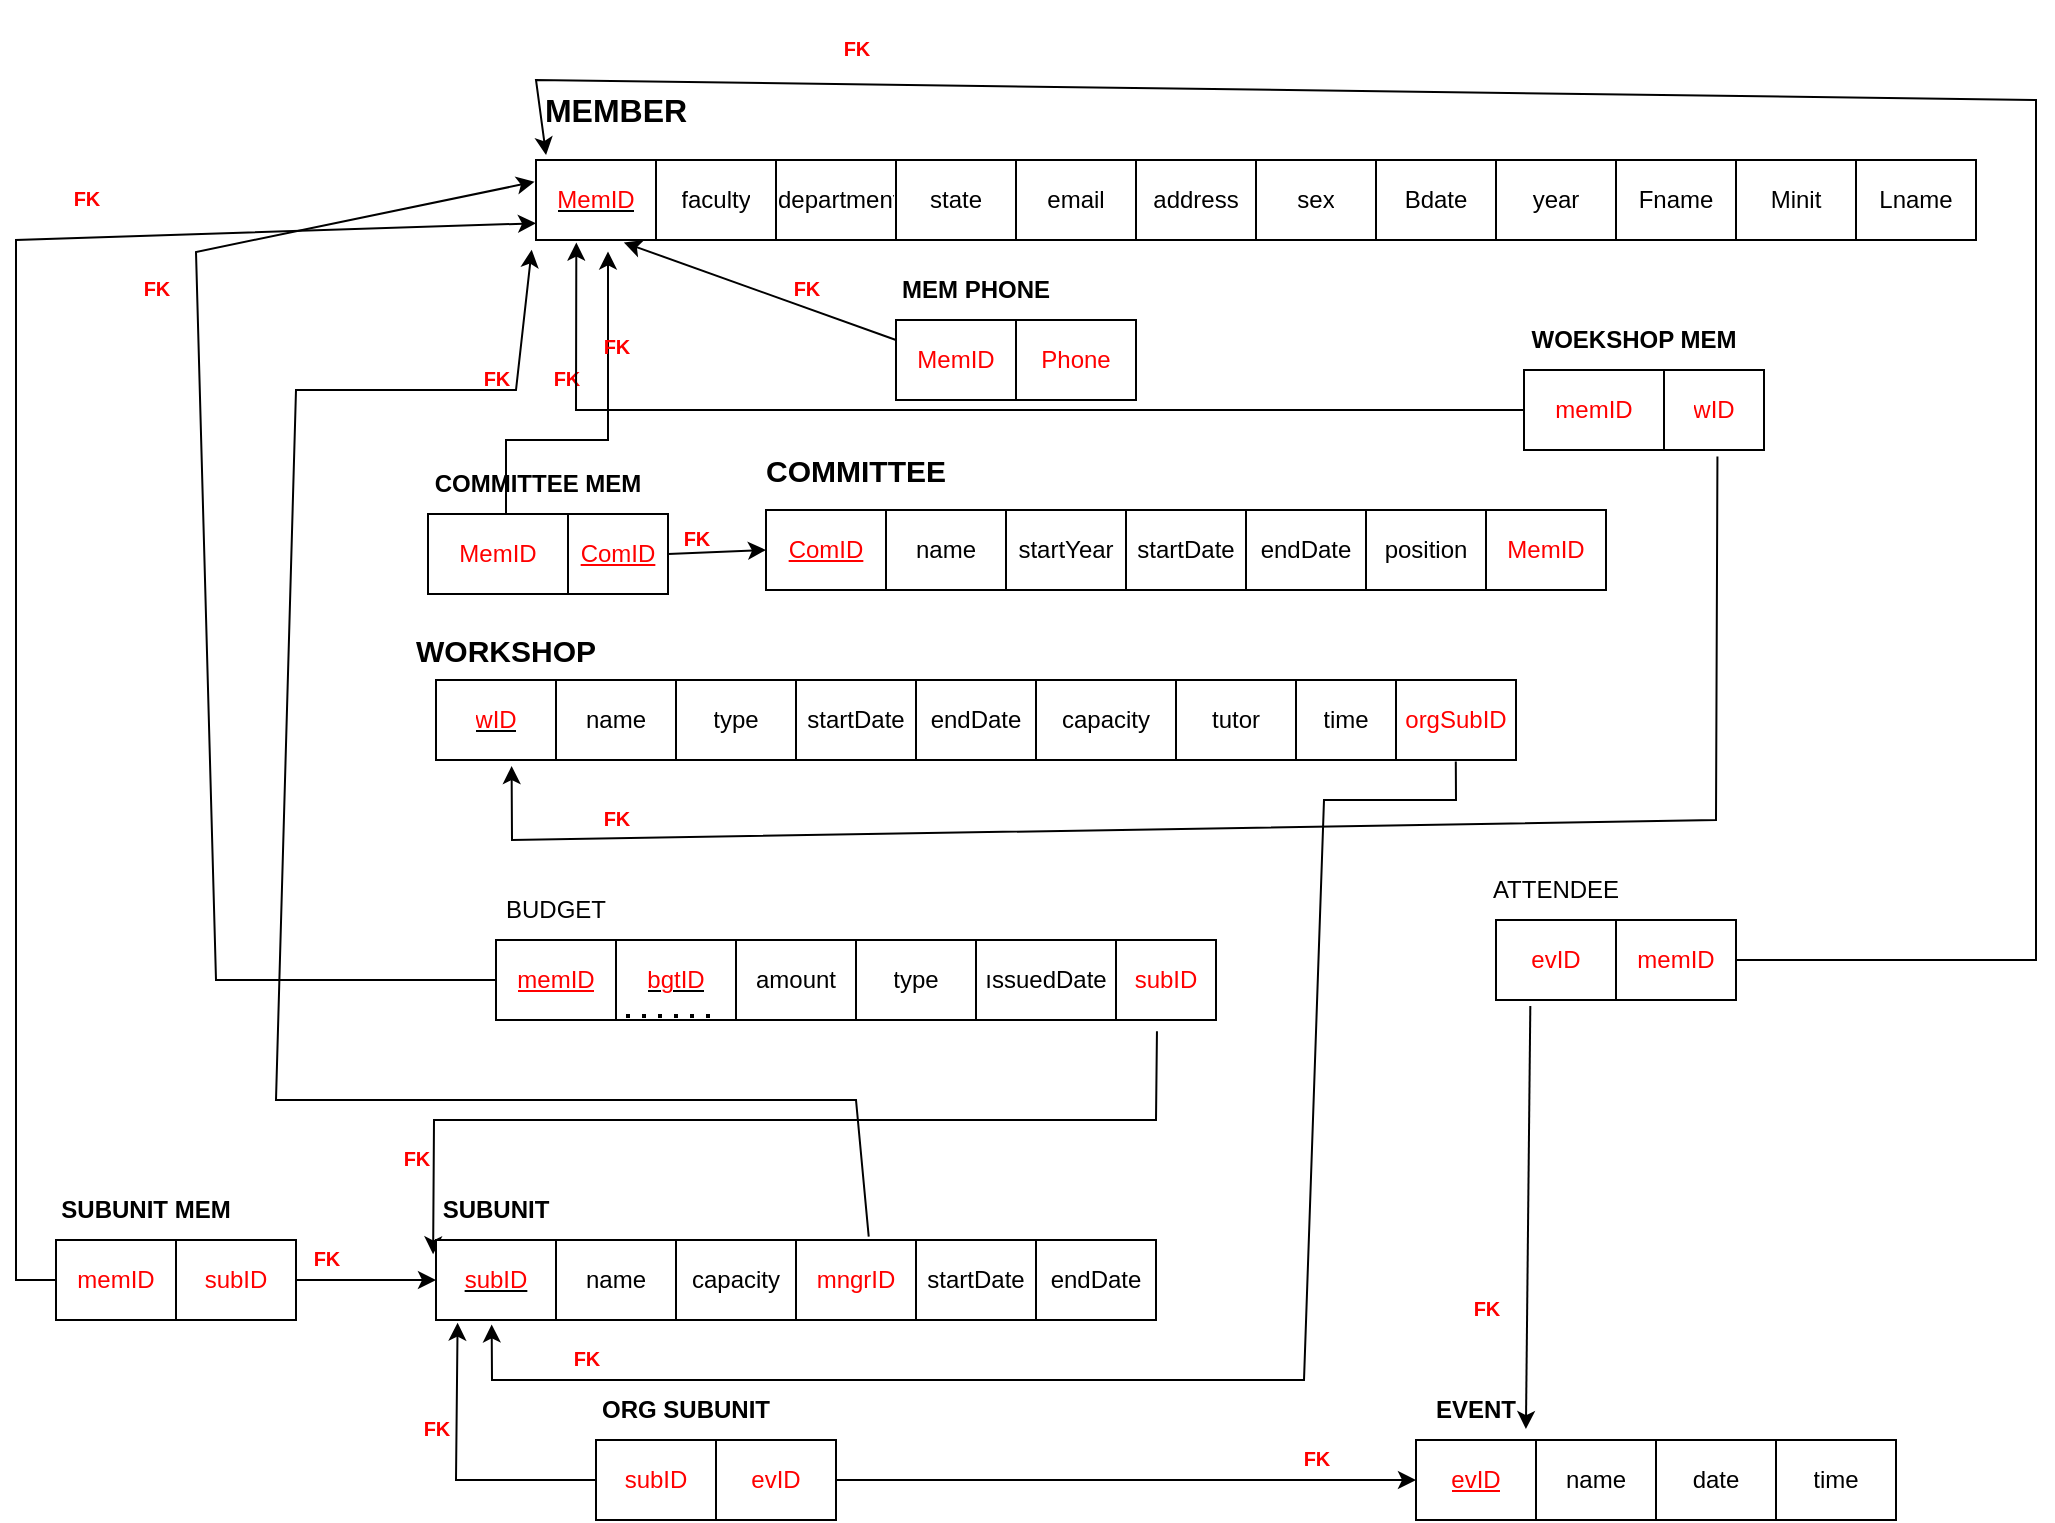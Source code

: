 <mxfile version="17.4.6" type="github">
  <diagram id="Iv0cxKoK1hxGYMcb1AIZ" name="Page-1">
    <mxGraphModel dx="1741" dy="514" grid="1" gridSize="10" guides="1" tooltips="1" connect="1" arrows="1" fold="1" page="1" pageScale="1" pageWidth="827" pageHeight="1169" math="0" shadow="0">
      <root>
        <mxCell id="0" />
        <mxCell id="1" parent="0" />
        <mxCell id="tBkHHK9JIL61vI1MXBWX-161" value="" style="shape=table;startSize=0;container=1;collapsible=0;childLayout=tableLayout;fontColor=#000000;" parent="1" vertex="1">
          <mxGeometry x="20" y="500" width="120" height="40" as="geometry" />
        </mxCell>
        <mxCell id="tBkHHK9JIL61vI1MXBWX-162" value="" style="shape=tableRow;horizontal=0;startSize=0;swimlaneHead=0;swimlaneBody=0;top=0;left=0;bottom=0;right=0;collapsible=0;dropTarget=0;fillColor=none;points=[[0,0.5],[1,0.5]];portConstraint=eastwest;fontColor=#000000;" parent="tBkHHK9JIL61vI1MXBWX-161" vertex="1">
          <mxGeometry width="120" height="40" as="geometry" />
        </mxCell>
        <mxCell id="tBkHHK9JIL61vI1MXBWX-163" value="&lt;span style=&quot;color: rgb(255 , 0 , 0)&quot;&gt;evID&lt;/span&gt;" style="shape=partialRectangle;html=1;whiteSpace=wrap;connectable=0;overflow=hidden;fillColor=none;top=0;left=0;bottom=0;right=0;pointerEvents=1;fontColor=#000000;" parent="tBkHHK9JIL61vI1MXBWX-162" vertex="1">
          <mxGeometry width="60" height="40" as="geometry">
            <mxRectangle width="60" height="40" as="alternateBounds" />
          </mxGeometry>
        </mxCell>
        <mxCell id="tBkHHK9JIL61vI1MXBWX-164" value="&lt;font color=&quot;#ff0000&quot;&gt;memID&lt;/font&gt;" style="shape=partialRectangle;html=1;whiteSpace=wrap;connectable=0;overflow=hidden;fillColor=none;top=0;left=0;bottom=0;right=0;pointerEvents=1;fontColor=#000000;" parent="tBkHHK9JIL61vI1MXBWX-162" vertex="1">
          <mxGeometry x="60" width="60" height="40" as="geometry">
            <mxRectangle width="60" height="40" as="alternateBounds" />
          </mxGeometry>
        </mxCell>
        <mxCell id="tBkHHK9JIL61vI1MXBWX-165" value="ATTENDEE" style="text;html=1;strokeColor=none;fillColor=none;align=center;verticalAlign=middle;whiteSpace=wrap;rounded=0;fontColor=#000000;" parent="1" vertex="1">
          <mxGeometry x="20" y="470" width="60" height="30" as="geometry" />
        </mxCell>
        <mxCell id="tBkHHK9JIL61vI1MXBWX-174" value="" style="endArrow=classic;html=1;rounded=0;fontColor=#FF0000;entryX=0.05;entryY=1.143;entryDx=0;entryDy=0;entryPerimeter=0;exitX=0.325;exitY=0.018;exitDx=0;exitDy=0;exitPerimeter=0;" parent="1" source="6dEeIVstDc905ZBCaSvn-40" target="tBkHHK9JIL61vI1MXBWX-83" edge="1">
          <mxGeometry width="50" height="50" relative="1" as="geometry">
            <mxPoint x="-500" y="260" as="sourcePoint" />
            <mxPoint x="10" y="405" as="targetPoint" />
            <Array as="points">
              <mxPoint x="-475" y="260" />
              <mxPoint x="-424" y="260" />
            </Array>
          </mxGeometry>
        </mxCell>
        <mxCell id="tBkHHK9JIL61vI1MXBWX-178" value="" style="endArrow=classic;html=1;rounded=0;fontSize=10;fontColor=#FF0000;exitX=0.601;exitY=-0.043;exitDx=0;exitDy=0;exitPerimeter=0;entryX=-0.003;entryY=1.121;entryDx=0;entryDy=0;entryPerimeter=0;" parent="1" source="tBkHHK9JIL61vI1MXBWX-134" edge="1" target="tBkHHK9JIL61vI1MXBWX-83">
          <mxGeometry width="50" height="50" relative="1" as="geometry">
            <mxPoint x="-40" y="735" as="sourcePoint" />
            <mxPoint x="-470" y="205" as="targetPoint" />
            <Array as="points">
              <mxPoint x="-300" y="590" />
              <mxPoint x="-590" y="590" />
              <mxPoint x="-580" y="235" />
              <mxPoint x="-470" y="235" />
            </Array>
          </mxGeometry>
        </mxCell>
        <mxCell id="tBkHHK9JIL61vI1MXBWX-179" value="&lt;font style=&quot;font-size: 10px&quot;&gt;FK&lt;/font&gt;" style="text;strokeColor=none;fillColor=none;html=1;fontSize=24;fontStyle=1;verticalAlign=middle;align=center;fontColor=#FF0000;" parent="1" vertex="1">
          <mxGeometry x="-490" y="220" width="20" height="10" as="geometry" />
        </mxCell>
        <mxCell id="tBkHHK9JIL61vI1MXBWX-181" value="" style="endArrow=classic;html=1;rounded=0;fontSize=10;fontColor=#FF0000;exitX=0.918;exitY=1.14;exitDx=0;exitDy=0;exitPerimeter=0;entryX=-0.004;entryY=0.179;entryDx=0;entryDy=0;entryPerimeter=0;" parent="1" source="tBkHHK9JIL61vI1MXBWX-143" target="tBkHHK9JIL61vI1MXBWX-134" edge="1">
          <mxGeometry width="50" height="50" relative="1" as="geometry">
            <mxPoint x="-210" y="715" as="sourcePoint" />
            <mxPoint x="-540" y="640" as="targetPoint" />
            <Array as="points">
              <mxPoint x="-150" y="600" />
              <mxPoint x="-511" y="600" />
            </Array>
          </mxGeometry>
        </mxCell>
        <mxCell id="tBkHHK9JIL61vI1MXBWX-183" value="" style="endArrow=classic;html=1;rounded=0;fontSize=10;fontColor=#FF0000;exitX=0;exitY=0.5;exitDx=0;exitDy=0;entryX=-0.001;entryY=0.272;entryDx=0;entryDy=0;entryPerimeter=0;" parent="1" source="tBkHHK9JIL61vI1MXBWX-143" target="tBkHHK9JIL61vI1MXBWX-83" edge="1">
          <mxGeometry width="50" height="50" relative="1" as="geometry">
            <mxPoint x="-490" y="705" as="sourcePoint" />
            <mxPoint x="-510" y="115" as="targetPoint" />
            <Array as="points">
              <mxPoint x="-620" y="530" />
              <mxPoint x="-630" y="166" />
            </Array>
          </mxGeometry>
        </mxCell>
        <mxCell id="tBkHHK9JIL61vI1MXBWX-186" value="&lt;font style=&quot;font-size: 10px&quot;&gt;FK&lt;/font&gt;" style="text;strokeColor=none;fillColor=none;html=1;fontSize=24;fontStyle=1;verticalAlign=middle;align=center;fontColor=#FF0000;" parent="1" vertex="1">
          <mxGeometry x="-670" y="170" width="40" height="20" as="geometry" />
        </mxCell>
        <mxCell id="tBkHHK9JIL61vI1MXBWX-191" value="&lt;font style=&quot;font-size: 10px&quot;&gt;FK&lt;/font&gt;" style="text;strokeColor=none;fillColor=none;html=1;fontSize=24;fontStyle=1;verticalAlign=middle;align=center;fontColor=#FF0000;" parent="1" vertex="1">
          <mxGeometry x="-520" y="740" width="20" height="20" as="geometry" />
        </mxCell>
        <mxCell id="tBkHHK9JIL61vI1MXBWX-195" value="&lt;font style=&quot;font-size: 10px&quot;&gt;FK&lt;/font&gt;" style="text;strokeColor=none;fillColor=none;html=1;fontSize=24;fontStyle=1;verticalAlign=middle;align=center;fontColor=#FF0000;" parent="1" vertex="1">
          <mxGeometry x="-80" y="750" width="20" height="30" as="geometry" />
        </mxCell>
        <mxCell id="tBkHHK9JIL61vI1MXBWX-199" value="&lt;font style=&quot;font-size: 10px&quot;&gt;FK&lt;/font&gt;" style="text;strokeColor=none;fillColor=none;html=1;fontSize=24;fontStyle=1;verticalAlign=middle;align=center;fontColor=#FF0000;" parent="1" vertex="1">
          <mxGeometry x="-460" y="205" width="30" height="40" as="geometry" />
        </mxCell>
        <mxCell id="tBkHHK9JIL61vI1MXBWX-200" value="" style="endArrow=classic;html=1;rounded=0;fontSize=10;fontColor=#FF0000;exitX=1;exitY=0.5;exitDx=0;exitDy=0;" parent="1" source="tBkHHK9JIL61vI1MXBWX-157" target="tBkHHK9JIL61vI1MXBWX-134" edge="1">
          <mxGeometry width="50" height="50" relative="1" as="geometry">
            <mxPoint x="-290" y="530" as="sourcePoint" />
            <mxPoint x="-240" y="480" as="targetPoint" />
          </mxGeometry>
        </mxCell>
        <mxCell id="tBkHHK9JIL61vI1MXBWX-201" value="&lt;font style=&quot;font-size: 10px&quot;&gt;FK&lt;/font&gt;" style="text;strokeColor=none;fillColor=none;html=1;fontSize=24;fontStyle=1;verticalAlign=middle;align=center;fontColor=#FF0000;" parent="1" vertex="1">
          <mxGeometry x="-580" y="650" width="30" height="30" as="geometry" />
        </mxCell>
        <mxCell id="tBkHHK9JIL61vI1MXBWX-202" value="" style="endArrow=classic;html=1;rounded=0;fontSize=10;fontColor=#FF0000;exitX=0;exitY=0.5;exitDx=0;exitDy=0;" parent="1" source="tBkHHK9JIL61vI1MXBWX-157" target="tBkHHK9JIL61vI1MXBWX-83" edge="1">
          <mxGeometry width="50" height="50" relative="1" as="geometry">
            <mxPoint x="-740" y="905" as="sourcePoint" />
            <mxPoint x="-740" y="85" as="targetPoint" />
            <Array as="points">
              <mxPoint x="-720" y="680" />
              <mxPoint x="-720" y="160" />
            </Array>
          </mxGeometry>
        </mxCell>
        <mxCell id="tBkHHK9JIL61vI1MXBWX-205" value="&lt;font style=&quot;font-size: 10px&quot;&gt;FK&lt;/font&gt;" style="text;strokeColor=none;fillColor=none;html=1;fontSize=24;fontStyle=1;verticalAlign=middle;align=center;fontColor=#FF0000;" parent="1" vertex="1">
          <mxGeometry x="-700" y="115" width="30" height="40" as="geometry" />
        </mxCell>
        <mxCell id="tBkHHK9JIL61vI1MXBWX-208" value="" style="endArrow=classic;html=1;rounded=0;fontSize=10;fontColor=#FF0000;exitX=1;exitY=0.5;exitDx=0;exitDy=0;entryX=0.007;entryY=-0.062;entryDx=0;entryDy=0;entryPerimeter=0;" parent="1" source="tBkHHK9JIL61vI1MXBWX-162" target="tBkHHK9JIL61vI1MXBWX-83" edge="1">
          <mxGeometry width="50" height="50" relative="1" as="geometry">
            <mxPoint x="-20" y="745" as="sourcePoint" />
            <mxPoint x="-400" y="80" as="targetPoint" />
            <Array as="points">
              <mxPoint x="290" y="520" />
              <mxPoint x="290" y="90" />
              <mxPoint x="-460" y="80" />
            </Array>
          </mxGeometry>
        </mxCell>
        <mxCell id="tBkHHK9JIL61vI1MXBWX-209" value="&lt;font style=&quot;font-size: 10px&quot;&gt;FK&lt;/font&gt;" style="text;strokeColor=none;fillColor=none;html=1;fontSize=24;fontStyle=1;verticalAlign=middle;align=center;fontColor=#FF0000;" parent="1" vertex="1">
          <mxGeometry x="-315" y="40" width="30" height="40" as="geometry" />
        </mxCell>
        <mxCell id="6dEeIVstDc905ZBCaSvn-3" value="" style="endArrow=classic;html=1;rounded=0;fontSize=9;exitX=0.806;exitY=1.082;exitDx=0;exitDy=0;exitPerimeter=0;entryX=0.07;entryY=1.076;entryDx=0;entryDy=0;entryPerimeter=0;" edge="1" parent="1" source="tBkHHK9JIL61vI1MXBWX-152" target="tBkHHK9JIL61vI1MXBWX-112">
          <mxGeometry width="50" height="50" relative="1" as="geometry">
            <mxPoint x="140" y="450" as="sourcePoint" />
            <mxPoint x="-460" y="460" as="targetPoint" />
            <Array as="points">
              <mxPoint x="130" y="450" />
              <mxPoint x="-472" y="460" />
            </Array>
          </mxGeometry>
        </mxCell>
        <mxCell id="6dEeIVstDc905ZBCaSvn-5" value="" style="group" vertex="1" connectable="0" parent="1">
          <mxGeometry x="-345" y="260" width="420" height="75" as="geometry" />
        </mxCell>
        <mxCell id="tBkHHK9JIL61vI1MXBWX-100" value="" style="shape=table;startSize=0;container=1;collapsible=0;childLayout=tableLayout;fontColor=#000000;" parent="6dEeIVstDc905ZBCaSvn-5" vertex="1">
          <mxGeometry y="35" width="420" height="40" as="geometry" />
        </mxCell>
        <mxCell id="tBkHHK9JIL61vI1MXBWX-101" value="" style="shape=tableRow;horizontal=0;startSize=0;swimlaneHead=0;swimlaneBody=0;top=0;left=0;bottom=0;right=0;collapsible=0;dropTarget=0;fillColor=none;points=[[0,0.5],[1,0.5]];portConstraint=eastwest;fontColor=#FF0000;" parent="tBkHHK9JIL61vI1MXBWX-100" vertex="1">
          <mxGeometry width="420" height="40" as="geometry" />
        </mxCell>
        <mxCell id="tBkHHK9JIL61vI1MXBWX-102" value="&lt;u&gt;ComID&lt;/u&gt;" style="shape=partialRectangle;html=1;whiteSpace=wrap;connectable=0;overflow=hidden;fillColor=none;top=0;left=0;bottom=0;right=0;pointerEvents=1;fontColor=#FF0000;" parent="tBkHHK9JIL61vI1MXBWX-101" vertex="1">
          <mxGeometry width="60" height="40" as="geometry">
            <mxRectangle width="60" height="40" as="alternateBounds" />
          </mxGeometry>
        </mxCell>
        <mxCell id="tBkHHK9JIL61vI1MXBWX-103" value="name" style="shape=partialRectangle;html=1;whiteSpace=wrap;connectable=0;overflow=hidden;fillColor=none;top=0;left=0;bottom=0;right=0;pointerEvents=1;fontColor=#000000;" parent="tBkHHK9JIL61vI1MXBWX-101" vertex="1">
          <mxGeometry x="60" width="60" height="40" as="geometry">
            <mxRectangle width="60" height="40" as="alternateBounds" />
          </mxGeometry>
        </mxCell>
        <mxCell id="tBkHHK9JIL61vI1MXBWX-104" value="startYear" style="shape=partialRectangle;html=1;whiteSpace=wrap;connectable=0;overflow=hidden;fillColor=none;top=0;left=0;bottom=0;right=0;pointerEvents=1;fontColor=#000000;" parent="tBkHHK9JIL61vI1MXBWX-101" vertex="1">
          <mxGeometry x="120" width="60" height="40" as="geometry">
            <mxRectangle width="60" height="40" as="alternateBounds" />
          </mxGeometry>
        </mxCell>
        <mxCell id="tBkHHK9JIL61vI1MXBWX-105" value="&lt;font color=&quot;#000000&quot;&gt;startDate&lt;/font&gt;" style="shape=partialRectangle;html=1;whiteSpace=wrap;connectable=0;overflow=hidden;fillColor=none;top=0;left=0;bottom=0;right=0;pointerEvents=1;fontColor=#FF0000;" parent="tBkHHK9JIL61vI1MXBWX-101" vertex="1">
          <mxGeometry x="180" width="60" height="40" as="geometry">
            <mxRectangle width="60" height="40" as="alternateBounds" />
          </mxGeometry>
        </mxCell>
        <mxCell id="tBkHHK9JIL61vI1MXBWX-106" value="endDate" style="shape=partialRectangle;html=1;whiteSpace=wrap;connectable=0;overflow=hidden;fillColor=none;top=0;left=0;bottom=0;right=0;pointerEvents=1;fontColor=#000000;" parent="tBkHHK9JIL61vI1MXBWX-101" vertex="1">
          <mxGeometry x="240" width="60" height="40" as="geometry">
            <mxRectangle width="60" height="40" as="alternateBounds" />
          </mxGeometry>
        </mxCell>
        <mxCell id="tBkHHK9JIL61vI1MXBWX-107" value="&lt;font color=&quot;#000000&quot;&gt;position&lt;/font&gt;" style="shape=partialRectangle;html=1;whiteSpace=wrap;connectable=0;overflow=hidden;fillColor=none;top=0;left=0;bottom=0;right=0;pointerEvents=1;fontColor=#FF0000;" parent="tBkHHK9JIL61vI1MXBWX-101" vertex="1">
          <mxGeometry x="300" width="60" height="40" as="geometry">
            <mxRectangle width="60" height="40" as="alternateBounds" />
          </mxGeometry>
        </mxCell>
        <mxCell id="tBkHHK9JIL61vI1MXBWX-108" value="MemID" style="shape=partialRectangle;html=1;whiteSpace=wrap;connectable=0;overflow=hidden;fillColor=none;top=0;left=0;bottom=0;right=0;pointerEvents=1;fontColor=#FF0000;" parent="tBkHHK9JIL61vI1MXBWX-101" vertex="1">
          <mxGeometry x="360" width="60" height="40" as="geometry">
            <mxRectangle width="60" height="40" as="alternateBounds" />
          </mxGeometry>
        </mxCell>
        <mxCell id="tBkHHK9JIL61vI1MXBWX-110" value="COMMITTEE" style="text;html=1;strokeColor=none;fillColor=none;align=center;verticalAlign=middle;whiteSpace=wrap;rounded=0;fontColor=#000000;fontStyle=1;fontSize=15;" parent="6dEeIVstDc905ZBCaSvn-5" vertex="1">
          <mxGeometry width="90" height="30" as="geometry" />
        </mxCell>
        <mxCell id="6dEeIVstDc905ZBCaSvn-6" value="" style="group" vertex="1" connectable="0" parent="1">
          <mxGeometry x="-460" y="90" width="720" height="70" as="geometry" />
        </mxCell>
        <mxCell id="tBkHHK9JIL61vI1MXBWX-82" value="" style="shape=table;startSize=0;container=1;collapsible=0;childLayout=tableLayout;" parent="6dEeIVstDc905ZBCaSvn-6" vertex="1">
          <mxGeometry y="30" width="720" height="40" as="geometry" />
        </mxCell>
        <mxCell id="tBkHHK9JIL61vI1MXBWX-83" value="" style="shape=tableRow;horizontal=0;startSize=0;swimlaneHead=0;swimlaneBody=0;top=0;left=0;bottom=0;right=0;collapsible=0;dropTarget=0;fillColor=none;points=[[0,0.5],[1,0.5]];portConstraint=eastwest;" parent="tBkHHK9JIL61vI1MXBWX-82" vertex="1">
          <mxGeometry width="720" height="40" as="geometry" />
        </mxCell>
        <mxCell id="tBkHHK9JIL61vI1MXBWX-84" value="&lt;u&gt;&lt;font color=&quot;#ff0000&quot;&gt;MemID&lt;/font&gt;&lt;/u&gt;" style="shape=partialRectangle;html=1;whiteSpace=wrap;connectable=0;overflow=hidden;fillColor=none;top=0;left=0;bottom=0;right=0;pointerEvents=1;" parent="tBkHHK9JIL61vI1MXBWX-83" vertex="1">
          <mxGeometry width="60" height="40" as="geometry">
            <mxRectangle width="60" height="40" as="alternateBounds" />
          </mxGeometry>
        </mxCell>
        <mxCell id="tBkHHK9JIL61vI1MXBWX-85" value="faculty" style="shape=partialRectangle;html=1;whiteSpace=wrap;connectable=0;overflow=hidden;fillColor=none;top=0;left=0;bottom=0;right=0;pointerEvents=1;" parent="tBkHHK9JIL61vI1MXBWX-83" vertex="1">
          <mxGeometry x="60" width="60" height="40" as="geometry">
            <mxRectangle width="60" height="40" as="alternateBounds" />
          </mxGeometry>
        </mxCell>
        <mxCell id="tBkHHK9JIL61vI1MXBWX-86" value="department" style="shape=partialRectangle;html=1;whiteSpace=wrap;connectable=0;overflow=hidden;fillColor=none;top=0;left=0;bottom=0;right=0;pointerEvents=1;" parent="tBkHHK9JIL61vI1MXBWX-83" vertex="1">
          <mxGeometry x="120" width="60" height="40" as="geometry">
            <mxRectangle width="60" height="40" as="alternateBounds" />
          </mxGeometry>
        </mxCell>
        <mxCell id="tBkHHK9JIL61vI1MXBWX-87" value="state" style="shape=partialRectangle;html=1;whiteSpace=wrap;connectable=0;overflow=hidden;fillColor=none;top=0;left=0;bottom=0;right=0;pointerEvents=1;" parent="tBkHHK9JIL61vI1MXBWX-83" vertex="1">
          <mxGeometry x="180" width="60" height="40" as="geometry">
            <mxRectangle width="60" height="40" as="alternateBounds" />
          </mxGeometry>
        </mxCell>
        <mxCell id="tBkHHK9JIL61vI1MXBWX-88" value="email" style="shape=partialRectangle;html=1;whiteSpace=wrap;connectable=0;overflow=hidden;fillColor=none;top=0;left=0;bottom=0;right=0;pointerEvents=1;" parent="tBkHHK9JIL61vI1MXBWX-83" vertex="1">
          <mxGeometry x="240" width="60" height="40" as="geometry">
            <mxRectangle width="60" height="40" as="alternateBounds" />
          </mxGeometry>
        </mxCell>
        <mxCell id="tBkHHK9JIL61vI1MXBWX-89" value="address" style="shape=partialRectangle;html=1;whiteSpace=wrap;connectable=0;overflow=hidden;fillColor=none;top=0;left=0;bottom=0;right=0;pointerEvents=1;" parent="tBkHHK9JIL61vI1MXBWX-83" vertex="1">
          <mxGeometry x="300" width="60" height="40" as="geometry">
            <mxRectangle width="60" height="40" as="alternateBounds" />
          </mxGeometry>
        </mxCell>
        <mxCell id="tBkHHK9JIL61vI1MXBWX-90" value="sex" style="shape=partialRectangle;html=1;whiteSpace=wrap;connectable=0;overflow=hidden;fillColor=none;top=0;left=0;bottom=0;right=0;pointerEvents=1;" parent="tBkHHK9JIL61vI1MXBWX-83" vertex="1">
          <mxGeometry x="360" width="60" height="40" as="geometry">
            <mxRectangle width="60" height="40" as="alternateBounds" />
          </mxGeometry>
        </mxCell>
        <mxCell id="tBkHHK9JIL61vI1MXBWX-91" value="Bdate" style="shape=partialRectangle;html=1;whiteSpace=wrap;connectable=0;overflow=hidden;fillColor=none;top=0;left=0;bottom=0;right=0;pointerEvents=1;" parent="tBkHHK9JIL61vI1MXBWX-83" vertex="1">
          <mxGeometry x="420" width="60" height="40" as="geometry">
            <mxRectangle width="60" height="40" as="alternateBounds" />
          </mxGeometry>
        </mxCell>
        <mxCell id="tBkHHK9JIL61vI1MXBWX-92" value="year" style="shape=partialRectangle;html=1;whiteSpace=wrap;connectable=0;overflow=hidden;fillColor=none;top=0;left=0;bottom=0;right=0;pointerEvents=1;" parent="tBkHHK9JIL61vI1MXBWX-83" vertex="1">
          <mxGeometry x="480" width="60" height="40" as="geometry">
            <mxRectangle width="60" height="40" as="alternateBounds" />
          </mxGeometry>
        </mxCell>
        <mxCell id="tBkHHK9JIL61vI1MXBWX-93" value="Fname" style="shape=partialRectangle;html=1;whiteSpace=wrap;connectable=0;overflow=hidden;fillColor=none;top=0;left=0;bottom=0;right=0;pointerEvents=1;" parent="tBkHHK9JIL61vI1MXBWX-83" vertex="1">
          <mxGeometry x="540" width="60" height="40" as="geometry">
            <mxRectangle width="60" height="40" as="alternateBounds" />
          </mxGeometry>
        </mxCell>
        <mxCell id="tBkHHK9JIL61vI1MXBWX-94" value="Minit" style="shape=partialRectangle;html=1;whiteSpace=wrap;connectable=0;overflow=hidden;fillColor=none;top=0;left=0;bottom=0;right=0;pointerEvents=1;" parent="tBkHHK9JIL61vI1MXBWX-83" vertex="1">
          <mxGeometry x="600" width="60" height="40" as="geometry">
            <mxRectangle width="60" height="40" as="alternateBounds" />
          </mxGeometry>
        </mxCell>
        <mxCell id="tBkHHK9JIL61vI1MXBWX-95" value="Lname" style="shape=partialRectangle;html=1;whiteSpace=wrap;connectable=0;overflow=hidden;fillColor=none;top=0;left=0;bottom=0;right=0;pointerEvents=1;" parent="tBkHHK9JIL61vI1MXBWX-83" vertex="1">
          <mxGeometry x="660" width="60" height="40" as="geometry">
            <mxRectangle width="60" height="40" as="alternateBounds" />
          </mxGeometry>
        </mxCell>
        <mxCell id="tBkHHK9JIL61vI1MXBWX-99" value="MEMBER" style="text;html=1;strokeColor=none;fillColor=none;align=center;verticalAlign=middle;whiteSpace=wrap;rounded=0;fontStyle=1;fontSize=16;" parent="6dEeIVstDc905ZBCaSvn-6" vertex="1">
          <mxGeometry x="10" y="-10" width="60" height="30" as="geometry" />
        </mxCell>
        <mxCell id="tBkHHK9JIL61vI1MXBWX-175" value="&lt;font style=&quot;font-size: 10px&quot;&gt;FK&lt;/font&gt;" style="text;strokeColor=none;fillColor=none;html=1;fontSize=24;fontStyle=1;verticalAlign=middle;align=center;fontColor=#FF0000;" parent="1" vertex="1">
          <mxGeometry x="-425" y="200" width="10" height="18" as="geometry" />
        </mxCell>
        <mxCell id="tBkHHK9JIL61vI1MXBWX-198" value="" style="endArrow=classic;html=1;rounded=0;fontSize=10;fontColor=#FF0000;exitX=0;exitY=0.5;exitDx=0;exitDy=0;entryX=0.028;entryY=1.032;entryDx=0;entryDy=0;entryPerimeter=0;" parent="1" source="tBkHHK9JIL61vI1MXBWX-152" edge="1" target="tBkHHK9JIL61vI1MXBWX-83">
          <mxGeometry width="50" height="50" relative="1" as="geometry">
            <mxPoint x="10" y="270" as="sourcePoint" />
            <mxPoint x="-460" y="205" as="targetPoint" />
            <Array as="points">
              <mxPoint x="-10" y="245" />
              <mxPoint x="-440" y="245" />
            </Array>
          </mxGeometry>
        </mxCell>
        <mxCell id="tBkHHK9JIL61vI1MXBWX-125" value="WORKSHOP" style="text;html=1;strokeColor=none;fillColor=none;align=center;verticalAlign=middle;whiteSpace=wrap;rounded=0;fontColor=#000000;fontStyle=1;fontSize=15;" parent="1" vertex="1">
          <mxGeometry x="-505" y="350" width="60" height="30" as="geometry" />
        </mxCell>
        <mxCell id="6dEeIVstDc905ZBCaSvn-11" value="" style="group" vertex="1" connectable="0" parent="1">
          <mxGeometry x="34" y="195" width="120" height="70" as="geometry" />
        </mxCell>
        <mxCell id="tBkHHK9JIL61vI1MXBWX-151" value="" style="shape=table;startSize=0;container=1;collapsible=0;childLayout=tableLayout;fontColor=#000000;" parent="6dEeIVstDc905ZBCaSvn-11" vertex="1">
          <mxGeometry y="30" width="120" height="40" as="geometry" />
        </mxCell>
        <mxCell id="tBkHHK9JIL61vI1MXBWX-152" value="" style="shape=tableRow;horizontal=0;startSize=0;swimlaneHead=0;swimlaneBody=0;top=0;left=0;bottom=0;right=0;collapsible=0;dropTarget=0;fillColor=none;points=[[0,0.5],[1,0.5]];portConstraint=eastwest;fontColor=#000000;" parent="tBkHHK9JIL61vI1MXBWX-151" vertex="1">
          <mxGeometry width="120" height="40" as="geometry" />
        </mxCell>
        <mxCell id="tBkHHK9JIL61vI1MXBWX-153" value="&lt;font color=&quot;#ff0000&quot;&gt;memID&lt;/font&gt;" style="shape=partialRectangle;html=1;whiteSpace=wrap;connectable=0;overflow=hidden;fillColor=none;top=0;left=0;bottom=0;right=0;pointerEvents=1;fontColor=#000000;" parent="tBkHHK9JIL61vI1MXBWX-152" vertex="1">
          <mxGeometry width="70" height="40" as="geometry">
            <mxRectangle width="70" height="40" as="alternateBounds" />
          </mxGeometry>
        </mxCell>
        <mxCell id="tBkHHK9JIL61vI1MXBWX-154" value="&lt;font color=&quot;#ff0000&quot;&gt;wID&lt;/font&gt;" style="shape=partialRectangle;html=1;whiteSpace=wrap;connectable=0;overflow=hidden;fillColor=none;top=0;left=0;bottom=0;right=0;pointerEvents=1;fontColor=#000000;" parent="tBkHHK9JIL61vI1MXBWX-152" vertex="1">
          <mxGeometry x="70" width="50" height="40" as="geometry">
            <mxRectangle width="50" height="40" as="alternateBounds" />
          </mxGeometry>
        </mxCell>
        <mxCell id="tBkHHK9JIL61vI1MXBWX-155" value="WOEKSHOP MEM" style="text;html=1;strokeColor=none;fillColor=none;align=center;verticalAlign=middle;whiteSpace=wrap;rounded=0;fontColor=#000000;fontSize=12;fontStyle=1" parent="6dEeIVstDc905ZBCaSvn-11" vertex="1">
          <mxGeometry width="110" height="30" as="geometry" />
        </mxCell>
        <mxCell id="6dEeIVstDc905ZBCaSvn-12" value="" style="group;fontColor=#FF0000;" vertex="1" connectable="0" parent="1">
          <mxGeometry x="-510" y="380" width="600" height="40" as="geometry" />
        </mxCell>
        <mxCell id="tBkHHK9JIL61vI1MXBWX-111" value="" style="shape=table;startSize=0;container=1;collapsible=0;childLayout=tableLayout;fontColor=#000000;" parent="6dEeIVstDc905ZBCaSvn-12" vertex="1">
          <mxGeometry width="540" height="40" as="geometry" />
        </mxCell>
        <mxCell id="tBkHHK9JIL61vI1MXBWX-112" value="" style="shape=tableRow;horizontal=0;startSize=0;swimlaneHead=0;swimlaneBody=0;top=0;left=0;bottom=0;right=0;collapsible=0;dropTarget=0;fillColor=none;points=[[0,0.5],[1,0.5]];portConstraint=eastwest;fontColor=#000000;" parent="tBkHHK9JIL61vI1MXBWX-111" vertex="1">
          <mxGeometry width="540" height="40" as="geometry" />
        </mxCell>
        <mxCell id="tBkHHK9JIL61vI1MXBWX-113" value="&lt;u&gt;&lt;font color=&quot;#ff0000&quot;&gt;wID&lt;/font&gt;&lt;/u&gt;" style="shape=partialRectangle;html=1;whiteSpace=wrap;connectable=0;overflow=hidden;fillColor=none;top=0;left=0;bottom=0;right=0;pointerEvents=1;fontColor=#000000;" parent="tBkHHK9JIL61vI1MXBWX-112" vertex="1">
          <mxGeometry width="60" height="40" as="geometry">
            <mxRectangle width="60" height="40" as="alternateBounds" />
          </mxGeometry>
        </mxCell>
        <mxCell id="tBkHHK9JIL61vI1MXBWX-114" value="name" style="shape=partialRectangle;html=1;whiteSpace=wrap;connectable=0;overflow=hidden;fillColor=none;top=0;left=0;bottom=0;right=0;pointerEvents=1;fontColor=#000000;" parent="tBkHHK9JIL61vI1MXBWX-112" vertex="1">
          <mxGeometry x="60" width="60" height="40" as="geometry">
            <mxRectangle width="60" height="40" as="alternateBounds" />
          </mxGeometry>
        </mxCell>
        <mxCell id="tBkHHK9JIL61vI1MXBWX-115" value="type" style="shape=partialRectangle;html=1;whiteSpace=wrap;connectable=0;overflow=hidden;fillColor=none;top=0;left=0;bottom=0;right=0;pointerEvents=1;fontColor=#000000;" parent="tBkHHK9JIL61vI1MXBWX-112" vertex="1">
          <mxGeometry x="120" width="60" height="40" as="geometry">
            <mxRectangle width="60" height="40" as="alternateBounds" />
          </mxGeometry>
        </mxCell>
        <mxCell id="tBkHHK9JIL61vI1MXBWX-116" value="startDate" style="shape=partialRectangle;html=1;whiteSpace=wrap;connectable=0;overflow=hidden;fillColor=none;top=0;left=0;bottom=0;right=0;pointerEvents=1;fontColor=#000000;" parent="tBkHHK9JIL61vI1MXBWX-112" vertex="1">
          <mxGeometry x="180" width="60" height="40" as="geometry">
            <mxRectangle width="60" height="40" as="alternateBounds" />
          </mxGeometry>
        </mxCell>
        <mxCell id="tBkHHK9JIL61vI1MXBWX-117" value="endDate" style="shape=partialRectangle;html=1;whiteSpace=wrap;connectable=0;overflow=hidden;fillColor=none;top=0;left=0;bottom=0;right=0;pointerEvents=1;fontColor=#000000;" parent="tBkHHK9JIL61vI1MXBWX-112" vertex="1">
          <mxGeometry x="240" width="60" height="40" as="geometry">
            <mxRectangle width="60" height="40" as="alternateBounds" />
          </mxGeometry>
        </mxCell>
        <mxCell id="tBkHHK9JIL61vI1MXBWX-118" value="&lt;span&gt;capacity&lt;/span&gt;" style="shape=partialRectangle;html=1;whiteSpace=wrap;connectable=0;overflow=hidden;fillColor=none;top=0;left=0;bottom=0;right=0;pointerEvents=1;fontColor=#000000;" parent="tBkHHK9JIL61vI1MXBWX-112" vertex="1">
          <mxGeometry x="300" width="70" height="40" as="geometry">
            <mxRectangle width="70" height="40" as="alternateBounds" />
          </mxGeometry>
        </mxCell>
        <mxCell id="tBkHHK9JIL61vI1MXBWX-119" value="&lt;span&gt;tutor&lt;/span&gt;" style="shape=partialRectangle;html=1;whiteSpace=wrap;connectable=0;overflow=hidden;fillColor=none;top=0;left=0;bottom=0;right=0;pointerEvents=1;fontColor=#000000;" parent="tBkHHK9JIL61vI1MXBWX-112" vertex="1">
          <mxGeometry x="370" width="60" height="40" as="geometry">
            <mxRectangle width="60" height="40" as="alternateBounds" />
          </mxGeometry>
        </mxCell>
        <mxCell id="tBkHHK9JIL61vI1MXBWX-120" value="&lt;span&gt;time&lt;/span&gt;" style="shape=partialRectangle;html=1;whiteSpace=wrap;connectable=0;overflow=hidden;fillColor=none;top=0;left=0;bottom=0;right=0;pointerEvents=1;fontColor=#000000;" parent="tBkHHK9JIL61vI1MXBWX-112" vertex="1">
          <mxGeometry x="430" width="50" height="40" as="geometry">
            <mxRectangle width="50" height="40" as="alternateBounds" />
          </mxGeometry>
        </mxCell>
        <mxCell id="tBkHHK9JIL61vI1MXBWX-121" value="&lt;span style=&quot;color: rgb(255 , 0 , 0)&quot;&gt;orgSubID&lt;/span&gt;" style="shape=partialRectangle;html=1;whiteSpace=wrap;connectable=0;overflow=hidden;fillColor=none;top=0;left=0;bottom=0;right=0;pointerEvents=1;fontColor=#000000;" parent="tBkHHK9JIL61vI1MXBWX-112" vertex="1">
          <mxGeometry x="480" width="60" height="40" as="geometry">
            <mxRectangle width="60" height="40" as="alternateBounds" />
          </mxGeometry>
        </mxCell>
        <mxCell id="6dEeIVstDc905ZBCaSvn-13" value="" style="group" vertex="1" connectable="0" parent="1">
          <mxGeometry x="-480" y="480" width="360" height="70" as="geometry" />
        </mxCell>
        <mxCell id="tBkHHK9JIL61vI1MXBWX-142" value="" style="shape=table;startSize=0;container=1;collapsible=0;childLayout=tableLayout;fontColor=#000000;" parent="6dEeIVstDc905ZBCaSvn-13" vertex="1">
          <mxGeometry y="30" width="360" height="40" as="geometry" />
        </mxCell>
        <mxCell id="tBkHHK9JIL61vI1MXBWX-143" value="" style="shape=tableRow;horizontal=0;startSize=0;swimlaneHead=0;swimlaneBody=0;top=0;left=0;bottom=0;right=0;collapsible=0;dropTarget=0;fillColor=none;points=[[0,0.5],[1,0.5]];portConstraint=eastwest;fontColor=#000000;" parent="tBkHHK9JIL61vI1MXBWX-142" vertex="1">
          <mxGeometry width="360" height="40" as="geometry" />
        </mxCell>
        <mxCell id="tBkHHK9JIL61vI1MXBWX-144" value="&lt;font color=&quot;#ff0000&quot;&gt;&lt;u&gt;memID&lt;/u&gt;&lt;/font&gt;" style="shape=partialRectangle;html=1;whiteSpace=wrap;connectable=0;overflow=hidden;fillColor=none;top=0;left=0;bottom=0;right=0;pointerEvents=1;fontColor=#000000;" parent="tBkHHK9JIL61vI1MXBWX-143" vertex="1">
          <mxGeometry width="60" height="40" as="geometry">
            <mxRectangle width="60" height="40" as="alternateBounds" />
          </mxGeometry>
        </mxCell>
        <mxCell id="tBkHHK9JIL61vI1MXBWX-145" value="&lt;u&gt;&lt;font color=&quot;#ff0000&quot;&gt;bgtID&lt;/font&gt;&lt;/u&gt;" style="shape=partialRectangle;html=1;whiteSpace=wrap;connectable=0;overflow=hidden;fillColor=none;top=0;left=0;bottom=0;right=0;pointerEvents=1;fontColor=#000000;" parent="tBkHHK9JIL61vI1MXBWX-143" vertex="1">
          <mxGeometry x="60" width="60" height="40" as="geometry">
            <mxRectangle width="60" height="40" as="alternateBounds" />
          </mxGeometry>
        </mxCell>
        <mxCell id="tBkHHK9JIL61vI1MXBWX-146" value="amount" style="shape=partialRectangle;html=1;whiteSpace=wrap;connectable=0;overflow=hidden;fillColor=none;top=0;left=0;bottom=0;right=0;pointerEvents=1;fontColor=#000000;" parent="tBkHHK9JIL61vI1MXBWX-143" vertex="1">
          <mxGeometry x="120" width="60" height="40" as="geometry">
            <mxRectangle width="60" height="40" as="alternateBounds" />
          </mxGeometry>
        </mxCell>
        <mxCell id="tBkHHK9JIL61vI1MXBWX-147" value="type" style="shape=partialRectangle;html=1;whiteSpace=wrap;connectable=0;overflow=hidden;fillColor=none;top=0;left=0;bottom=0;right=0;pointerEvents=1;fontColor=#000000;" parent="tBkHHK9JIL61vI1MXBWX-143" vertex="1">
          <mxGeometry x="180" width="60" height="40" as="geometry">
            <mxRectangle width="60" height="40" as="alternateBounds" />
          </mxGeometry>
        </mxCell>
        <mxCell id="tBkHHK9JIL61vI1MXBWX-148" value="ıssuedDate" style="shape=partialRectangle;html=1;whiteSpace=wrap;connectable=0;overflow=hidden;fillColor=none;top=0;left=0;bottom=0;right=0;pointerEvents=1;fontColor=#000000;" parent="tBkHHK9JIL61vI1MXBWX-143" vertex="1">
          <mxGeometry x="240" width="70" height="40" as="geometry">
            <mxRectangle width="70" height="40" as="alternateBounds" />
          </mxGeometry>
        </mxCell>
        <mxCell id="tBkHHK9JIL61vI1MXBWX-149" value="subID" style="shape=partialRectangle;html=1;whiteSpace=wrap;connectable=0;overflow=hidden;fillColor=none;top=0;left=0;bottom=0;right=0;pointerEvents=1;fontColor=#FF0000;" parent="tBkHHK9JIL61vI1MXBWX-143" vertex="1">
          <mxGeometry x="310" width="50" height="40" as="geometry">
            <mxRectangle width="50" height="40" as="alternateBounds" />
          </mxGeometry>
        </mxCell>
        <mxCell id="tBkHHK9JIL61vI1MXBWX-150" value="BUDGET" style="text;html=1;strokeColor=none;fillColor=none;align=center;verticalAlign=middle;whiteSpace=wrap;rounded=0;fontColor=#000000;" parent="6dEeIVstDc905ZBCaSvn-13" vertex="1">
          <mxGeometry width="60" height="30" as="geometry" />
        </mxCell>
        <mxCell id="tBkHHK9JIL61vI1MXBWX-172" value="" style="endArrow=none;dashed=1;html=1;dashPattern=1 3;strokeWidth=2;rounded=0;fontColor=#FF0000;" parent="6dEeIVstDc905ZBCaSvn-13" edge="1">
          <mxGeometry width="50" height="50" relative="1" as="geometry">
            <mxPoint x="65" y="68" as="sourcePoint" />
            <mxPoint x="108" y="68" as="targetPoint" />
          </mxGeometry>
        </mxCell>
        <mxCell id="6dEeIVstDc905ZBCaSvn-15" value="" style="group" vertex="1" connectable="0" parent="1">
          <mxGeometry x="-510" y="630" width="360" height="70" as="geometry" />
        </mxCell>
        <mxCell id="tBkHHK9JIL61vI1MXBWX-133" value="" style="shape=table;startSize=0;container=1;collapsible=0;childLayout=tableLayout;fontColor=#000000;" parent="6dEeIVstDc905ZBCaSvn-15" vertex="1">
          <mxGeometry y="30" width="360" height="40" as="geometry" />
        </mxCell>
        <mxCell id="tBkHHK9JIL61vI1MXBWX-134" value="" style="shape=tableRow;horizontal=0;startSize=0;swimlaneHead=0;swimlaneBody=0;top=0;left=0;bottom=0;right=0;collapsible=0;dropTarget=0;fillColor=none;points=[[0,0.5],[1,0.5]];portConstraint=eastwest;fontColor=#000000;" parent="tBkHHK9JIL61vI1MXBWX-133" vertex="1">
          <mxGeometry width="360" height="40" as="geometry" />
        </mxCell>
        <mxCell id="tBkHHK9JIL61vI1MXBWX-135" value="&lt;u&gt;&lt;font color=&quot;#ff0000&quot;&gt;subID&lt;/font&gt;&lt;/u&gt;" style="shape=partialRectangle;html=1;whiteSpace=wrap;connectable=0;overflow=hidden;fillColor=none;top=0;left=0;bottom=0;right=0;pointerEvents=1;fontColor=#000000;" parent="tBkHHK9JIL61vI1MXBWX-134" vertex="1">
          <mxGeometry width="60" height="40" as="geometry">
            <mxRectangle width="60" height="40" as="alternateBounds" />
          </mxGeometry>
        </mxCell>
        <mxCell id="tBkHHK9JIL61vI1MXBWX-136" value="name" style="shape=partialRectangle;html=1;whiteSpace=wrap;connectable=0;overflow=hidden;fillColor=none;top=0;left=0;bottom=0;right=0;pointerEvents=1;fontColor=#000000;" parent="tBkHHK9JIL61vI1MXBWX-134" vertex="1">
          <mxGeometry x="60" width="60" height="40" as="geometry">
            <mxRectangle width="60" height="40" as="alternateBounds" />
          </mxGeometry>
        </mxCell>
        <mxCell id="tBkHHK9JIL61vI1MXBWX-137" value="capacity" style="shape=partialRectangle;html=1;whiteSpace=wrap;connectable=0;overflow=hidden;fillColor=none;top=0;left=0;bottom=0;right=0;pointerEvents=1;fontColor=#000000;" parent="tBkHHK9JIL61vI1MXBWX-134" vertex="1">
          <mxGeometry x="120" width="60" height="40" as="geometry">
            <mxRectangle width="60" height="40" as="alternateBounds" />
          </mxGeometry>
        </mxCell>
        <mxCell id="tBkHHK9JIL61vI1MXBWX-138" value="&lt;font color=&quot;#ff0000&quot;&gt;mngrID&lt;/font&gt;" style="shape=partialRectangle;html=1;whiteSpace=wrap;connectable=0;overflow=hidden;fillColor=none;top=0;left=0;bottom=0;right=0;pointerEvents=1;fontColor=#000000;" parent="tBkHHK9JIL61vI1MXBWX-134" vertex="1">
          <mxGeometry x="180" width="60" height="40" as="geometry">
            <mxRectangle width="60" height="40" as="alternateBounds" />
          </mxGeometry>
        </mxCell>
        <mxCell id="tBkHHK9JIL61vI1MXBWX-139" value="startDate" style="shape=partialRectangle;html=1;whiteSpace=wrap;connectable=0;overflow=hidden;fillColor=none;top=0;left=0;bottom=0;right=0;pointerEvents=1;fontColor=#000000;" parent="tBkHHK9JIL61vI1MXBWX-134" vertex="1">
          <mxGeometry x="240" width="60" height="40" as="geometry">
            <mxRectangle width="60" height="40" as="alternateBounds" />
          </mxGeometry>
        </mxCell>
        <mxCell id="tBkHHK9JIL61vI1MXBWX-140" value="endDate" style="shape=partialRectangle;html=1;whiteSpace=wrap;connectable=0;overflow=hidden;fillColor=none;top=0;left=0;bottom=0;right=0;pointerEvents=1;fontColor=#000000;" parent="tBkHHK9JIL61vI1MXBWX-134" vertex="1">
          <mxGeometry x="300" width="60" height="40" as="geometry">
            <mxRectangle width="60" height="40" as="alternateBounds" />
          </mxGeometry>
        </mxCell>
        <mxCell id="tBkHHK9JIL61vI1MXBWX-141" value="SUBUNIT" style="text;html=1;strokeColor=none;fillColor=none;align=center;verticalAlign=middle;whiteSpace=wrap;rounded=0;fontColor=#000000;fontStyle=1" parent="6dEeIVstDc905ZBCaSvn-15" vertex="1">
          <mxGeometry width="60" height="30" as="geometry" />
        </mxCell>
        <mxCell id="6dEeIVstDc905ZBCaSvn-16" value="" style="group" vertex="1" connectable="0" parent="1">
          <mxGeometry x="-430" y="730" width="120" height="70" as="geometry" />
        </mxCell>
        <mxCell id="tBkHHK9JIL61vI1MXBWX-166" value="" style="shape=table;startSize=0;container=1;collapsible=0;childLayout=tableLayout;fontColor=#000000;" parent="6dEeIVstDc905ZBCaSvn-16" vertex="1">
          <mxGeometry y="30" width="120" height="40" as="geometry" />
        </mxCell>
        <mxCell id="tBkHHK9JIL61vI1MXBWX-167" value="" style="shape=tableRow;horizontal=0;startSize=0;swimlaneHead=0;swimlaneBody=0;top=0;left=0;bottom=0;right=0;collapsible=0;dropTarget=0;fillColor=none;points=[[0,0.5],[1,0.5]];portConstraint=eastwest;fontColor=#000000;" parent="tBkHHK9JIL61vI1MXBWX-166" vertex="1">
          <mxGeometry width="120" height="40" as="geometry" />
        </mxCell>
        <mxCell id="tBkHHK9JIL61vI1MXBWX-168" value="&lt;span style=&quot;color: rgb(255 , 0 , 0)&quot;&gt;subID&lt;/span&gt;" style="shape=partialRectangle;html=1;whiteSpace=wrap;connectable=0;overflow=hidden;fillColor=none;top=0;left=0;bottom=0;right=0;pointerEvents=1;fontColor=#000000;" parent="tBkHHK9JIL61vI1MXBWX-167" vertex="1">
          <mxGeometry width="60" height="40" as="geometry">
            <mxRectangle width="60" height="40" as="alternateBounds" />
          </mxGeometry>
        </mxCell>
        <mxCell id="tBkHHK9JIL61vI1MXBWX-169" value="&lt;span style=&quot;color: rgb(255 , 0 , 0)&quot;&gt;evID&lt;/span&gt;" style="shape=partialRectangle;html=1;whiteSpace=wrap;connectable=0;overflow=hidden;fillColor=none;top=0;left=0;bottom=0;right=0;pointerEvents=1;fontColor=#000000;" parent="tBkHHK9JIL61vI1MXBWX-167" vertex="1">
          <mxGeometry x="60" width="60" height="40" as="geometry">
            <mxRectangle width="60" height="40" as="alternateBounds" />
          </mxGeometry>
        </mxCell>
        <mxCell id="tBkHHK9JIL61vI1MXBWX-170" value="ORG SUBUNIT" style="text;html=1;strokeColor=none;fillColor=none;align=center;verticalAlign=middle;whiteSpace=wrap;rounded=0;fontColor=#000000;fontStyle=1" parent="6dEeIVstDc905ZBCaSvn-16" vertex="1">
          <mxGeometry width="90" height="30" as="geometry" />
        </mxCell>
        <mxCell id="6dEeIVstDc905ZBCaSvn-18" value="" style="group" vertex="1" connectable="0" parent="1">
          <mxGeometry x="-20" y="730" width="240" height="70" as="geometry" />
        </mxCell>
        <mxCell id="tBkHHK9JIL61vI1MXBWX-126" value="" style="shape=table;startSize=0;container=1;collapsible=0;childLayout=tableLayout;fontColor=#000000;" parent="6dEeIVstDc905ZBCaSvn-18" vertex="1">
          <mxGeometry y="30" width="240" height="40" as="geometry" />
        </mxCell>
        <mxCell id="tBkHHK9JIL61vI1MXBWX-127" value="" style="shape=tableRow;horizontal=0;startSize=0;swimlaneHead=0;swimlaneBody=0;top=0;left=0;bottom=0;right=0;collapsible=0;dropTarget=0;fillColor=none;points=[[0,0.5],[1,0.5]];portConstraint=eastwest;fontColor=#000000;" parent="tBkHHK9JIL61vI1MXBWX-126" vertex="1">
          <mxGeometry width="240" height="40" as="geometry" />
        </mxCell>
        <mxCell id="tBkHHK9JIL61vI1MXBWX-128" value="&lt;font color=&quot;#ff0000&quot;&gt;&lt;u&gt;evID&lt;/u&gt;&lt;/font&gt;" style="shape=partialRectangle;html=1;whiteSpace=wrap;connectable=0;overflow=hidden;fillColor=none;top=0;left=0;bottom=0;right=0;pointerEvents=1;fontColor=#000000;" parent="tBkHHK9JIL61vI1MXBWX-127" vertex="1">
          <mxGeometry width="60" height="40" as="geometry">
            <mxRectangle width="60" height="40" as="alternateBounds" />
          </mxGeometry>
        </mxCell>
        <mxCell id="tBkHHK9JIL61vI1MXBWX-129" value="name" style="shape=partialRectangle;html=1;whiteSpace=wrap;connectable=0;overflow=hidden;fillColor=none;top=0;left=0;bottom=0;right=0;pointerEvents=1;fontColor=#000000;" parent="tBkHHK9JIL61vI1MXBWX-127" vertex="1">
          <mxGeometry x="60" width="60" height="40" as="geometry">
            <mxRectangle width="60" height="40" as="alternateBounds" />
          </mxGeometry>
        </mxCell>
        <mxCell id="tBkHHK9JIL61vI1MXBWX-130" value="date" style="shape=partialRectangle;html=1;whiteSpace=wrap;connectable=0;overflow=hidden;fillColor=none;top=0;left=0;bottom=0;right=0;pointerEvents=1;fontColor=#000000;" parent="tBkHHK9JIL61vI1MXBWX-127" vertex="1">
          <mxGeometry x="120" width="60" height="40" as="geometry">
            <mxRectangle width="60" height="40" as="alternateBounds" />
          </mxGeometry>
        </mxCell>
        <mxCell id="tBkHHK9JIL61vI1MXBWX-131" value="time" style="shape=partialRectangle;html=1;whiteSpace=wrap;connectable=0;overflow=hidden;fillColor=none;top=0;left=0;bottom=0;right=0;pointerEvents=1;fontColor=#000000;" parent="tBkHHK9JIL61vI1MXBWX-127" vertex="1">
          <mxGeometry x="180" width="60" height="40" as="geometry">
            <mxRectangle width="60" height="40" as="alternateBounds" />
          </mxGeometry>
        </mxCell>
        <mxCell id="tBkHHK9JIL61vI1MXBWX-132" value="EVENT" style="text;html=1;strokeColor=none;fillColor=none;align=center;verticalAlign=middle;whiteSpace=wrap;rounded=0;fontColor=#000000;fontStyle=1" parent="6dEeIVstDc905ZBCaSvn-18" vertex="1">
          <mxGeometry width="60" height="30" as="geometry" />
        </mxCell>
        <mxCell id="6dEeIVstDc905ZBCaSvn-24" value="" style="group" vertex="1" connectable="0" parent="1">
          <mxGeometry x="-280" y="170" width="120" height="70" as="geometry" />
        </mxCell>
        <mxCell id="6dEeIVstDc905ZBCaSvn-19" value="" style="shape=table;startSize=0;container=1;collapsible=0;childLayout=tableLayout;fontColor=#000000;" vertex="1" parent="6dEeIVstDc905ZBCaSvn-24">
          <mxGeometry y="30" width="120" height="40" as="geometry" />
        </mxCell>
        <mxCell id="6dEeIVstDc905ZBCaSvn-20" value="" style="shape=tableRow;horizontal=0;startSize=0;swimlaneHead=0;swimlaneBody=0;top=0;left=0;bottom=0;right=0;collapsible=0;dropTarget=0;fillColor=none;points=[[0,0.5],[1,0.5]];portConstraint=eastwest;fontColor=#000000;" vertex="1" parent="6dEeIVstDc905ZBCaSvn-19">
          <mxGeometry width="120" height="40" as="geometry" />
        </mxCell>
        <mxCell id="6dEeIVstDc905ZBCaSvn-21" value="&lt;span style=&quot;color: rgb(255 , 0 , 0)&quot;&gt;MemID&lt;/span&gt;" style="shape=partialRectangle;html=1;whiteSpace=wrap;connectable=0;overflow=hidden;fillColor=none;top=0;left=0;bottom=0;right=0;pointerEvents=1;fontColor=#000000;" vertex="1" parent="6dEeIVstDc905ZBCaSvn-20">
          <mxGeometry width="60" height="40" as="geometry">
            <mxRectangle width="60" height="40" as="alternateBounds" />
          </mxGeometry>
        </mxCell>
        <mxCell id="6dEeIVstDc905ZBCaSvn-22" value="&lt;span style=&quot;color: rgb(255 , 0 , 0)&quot;&gt;Phone&lt;/span&gt;" style="shape=partialRectangle;html=1;whiteSpace=wrap;connectable=0;overflow=hidden;fillColor=none;top=0;left=0;bottom=0;right=0;pointerEvents=1;fontColor=#000000;" vertex="1" parent="6dEeIVstDc905ZBCaSvn-20">
          <mxGeometry x="60" width="60" height="40" as="geometry">
            <mxRectangle width="60" height="40" as="alternateBounds" />
          </mxGeometry>
        </mxCell>
        <mxCell id="6dEeIVstDc905ZBCaSvn-23" value="MEM PHONE" style="text;html=1;strokeColor=none;fillColor=none;align=center;verticalAlign=middle;whiteSpace=wrap;rounded=0;fontSize=12;fontStyle=1" vertex="1" parent="6dEeIVstDc905ZBCaSvn-24">
          <mxGeometry width="80" height="30" as="geometry" />
        </mxCell>
        <mxCell id="6dEeIVstDc905ZBCaSvn-25" value="" style="endArrow=classic;html=1;rounded=0;fontSize=12;exitX=0;exitY=0.25;exitDx=0;exitDy=0;exitPerimeter=0;entryX=0.061;entryY=1.032;entryDx=0;entryDy=0;entryPerimeter=0;" edge="1" parent="1" source="6dEeIVstDc905ZBCaSvn-20" target="tBkHHK9JIL61vI1MXBWX-83">
          <mxGeometry width="50" height="50" relative="1" as="geometry">
            <mxPoint x="-410" y="230" as="sourcePoint" />
            <mxPoint x="-360" y="180" as="targetPoint" />
          </mxGeometry>
        </mxCell>
        <mxCell id="6dEeIVstDc905ZBCaSvn-26" value="&lt;font style=&quot;font-size: 10px&quot;&gt;FK&lt;/font&gt;" style="text;strokeColor=none;fillColor=none;html=1;fontSize=24;fontStyle=1;verticalAlign=middle;align=center;fontColor=#FF0000;" vertex="1" parent="1">
          <mxGeometry x="-340" y="166" width="30" height="28" as="geometry" />
        </mxCell>
        <mxCell id="6dEeIVstDc905ZBCaSvn-27" value="" style="group" vertex="1" connectable="0" parent="1">
          <mxGeometry x="-700" y="630" width="120" height="70" as="geometry" />
        </mxCell>
        <mxCell id="tBkHHK9JIL61vI1MXBWX-156" value="" style="shape=table;startSize=0;container=1;collapsible=0;childLayout=tableLayout;fontColor=#000000;" parent="6dEeIVstDc905ZBCaSvn-27" vertex="1">
          <mxGeometry y="30" width="120" height="40" as="geometry" />
        </mxCell>
        <mxCell id="tBkHHK9JIL61vI1MXBWX-157" value="" style="shape=tableRow;horizontal=0;startSize=0;swimlaneHead=0;swimlaneBody=0;top=0;left=0;bottom=0;right=0;collapsible=0;dropTarget=0;fillColor=none;points=[[0,0.5],[1,0.5]];portConstraint=eastwest;fontColor=#000000;" parent="tBkHHK9JIL61vI1MXBWX-156" vertex="1">
          <mxGeometry width="120" height="40" as="geometry" />
        </mxCell>
        <mxCell id="tBkHHK9JIL61vI1MXBWX-158" value="&lt;font color=&quot;#ff0000&quot;&gt;memID&lt;/font&gt;" style="shape=partialRectangle;html=1;whiteSpace=wrap;connectable=0;overflow=hidden;fillColor=none;top=0;left=0;bottom=0;right=0;pointerEvents=1;fontColor=#000000;" parent="tBkHHK9JIL61vI1MXBWX-157" vertex="1">
          <mxGeometry width="60" height="40" as="geometry">
            <mxRectangle width="60" height="40" as="alternateBounds" />
          </mxGeometry>
        </mxCell>
        <mxCell id="tBkHHK9JIL61vI1MXBWX-159" value="&lt;font color=&quot;#ff0000&quot;&gt;subID&lt;/font&gt;" style="shape=partialRectangle;html=1;whiteSpace=wrap;connectable=0;overflow=hidden;fillColor=none;top=0;left=0;bottom=0;right=0;pointerEvents=1;fontColor=#000000;" parent="tBkHHK9JIL61vI1MXBWX-157" vertex="1">
          <mxGeometry x="60" width="60" height="40" as="geometry">
            <mxRectangle width="60" height="40" as="alternateBounds" />
          </mxGeometry>
        </mxCell>
        <mxCell id="tBkHHK9JIL61vI1MXBWX-160" value="SUBUNIT MEM" style="text;html=1;strokeColor=none;fillColor=none;align=center;verticalAlign=middle;whiteSpace=wrap;rounded=0;fontColor=#000000;fontStyle=1" parent="6dEeIVstDc905ZBCaSvn-27" vertex="1">
          <mxGeometry width="90" height="30" as="geometry" />
        </mxCell>
        <mxCell id="6dEeIVstDc905ZBCaSvn-28" value="" style="group" vertex="1" connectable="0" parent="1">
          <mxGeometry y="670" width="30" height="40" as="geometry" />
        </mxCell>
        <mxCell id="tBkHHK9JIL61vI1MXBWX-206" value="" style="endArrow=classic;html=1;rounded=0;fontSize=10;fontColor=#FF0000;exitX=0.143;exitY=1.074;exitDx=0;exitDy=0;exitPerimeter=0;entryX=0.229;entryY=-0.137;entryDx=0;entryDy=0;entryPerimeter=0;" parent="6dEeIVstDc905ZBCaSvn-28" source="tBkHHK9JIL61vI1MXBWX-162" target="tBkHHK9JIL61vI1MXBWX-127" edge="1">
          <mxGeometry width="50" height="50" relative="1" as="geometry">
            <mxPoint x="-310" y="-55" as="sourcePoint" />
            <mxPoint x="-260" y="-105" as="targetPoint" />
          </mxGeometry>
        </mxCell>
        <mxCell id="tBkHHK9JIL61vI1MXBWX-207" value="&lt;font style=&quot;font-size: 10px&quot;&gt;FK&lt;/font&gt;" style="text;strokeColor=none;fillColor=none;html=1;fontSize=24;fontStyle=1;verticalAlign=middle;align=center;fontColor=#FF0000;" parent="6dEeIVstDc905ZBCaSvn-28" vertex="1">
          <mxGeometry width="30" height="40" as="geometry" />
        </mxCell>
        <mxCell id="6dEeIVstDc905ZBCaSvn-29" value="" style="endArrow=classic;html=1;rounded=0;fontSize=12;exitX=1;exitY=0.5;exitDx=0;exitDy=0;entryX=0;entryY=0.5;entryDx=0;entryDy=0;" edge="1" parent="1" source="tBkHHK9JIL61vI1MXBWX-167" target="tBkHHK9JIL61vI1MXBWX-127">
          <mxGeometry width="50" height="50" relative="1" as="geometry">
            <mxPoint x="-210" y="820" as="sourcePoint" />
            <mxPoint x="-160" y="770" as="targetPoint" />
          </mxGeometry>
        </mxCell>
        <mxCell id="6dEeIVstDc905ZBCaSvn-30" value="" style="endArrow=classic;html=1;rounded=0;fontSize=12;entryX=0.03;entryY=1.033;entryDx=0;entryDy=0;entryPerimeter=0;exitX=0;exitY=0.5;exitDx=0;exitDy=0;" edge="1" parent="1" source="tBkHHK9JIL61vI1MXBWX-167" target="tBkHHK9JIL61vI1MXBWX-134">
          <mxGeometry width="50" height="50" relative="1" as="geometry">
            <mxPoint x="-500" y="780" as="sourcePoint" />
            <mxPoint x="-470" y="750" as="targetPoint" />
            <Array as="points">
              <mxPoint x="-500" y="780" />
            </Array>
          </mxGeometry>
        </mxCell>
        <mxCell id="6dEeIVstDc905ZBCaSvn-31" value="&lt;font style=&quot;font-size: 10px&quot;&gt;FK&lt;/font&gt;" style="text;strokeColor=none;fillColor=none;html=1;fontSize=24;fontStyle=1;verticalAlign=middle;align=center;fontColor=#FF0000;" vertex="1" parent="1">
          <mxGeometry x="-530" y="600" width="20" height="30" as="geometry" />
        </mxCell>
        <mxCell id="6dEeIVstDc905ZBCaSvn-33" value="" style="endArrow=classic;html=1;rounded=0;fontSize=12;entryX=0.094;entryY=1.055;entryDx=0;entryDy=0;entryPerimeter=0;exitX=0.935;exitY=1.018;exitDx=0;exitDy=0;exitPerimeter=0;" edge="1" parent="1">
          <mxGeometry width="50" height="50" relative="1" as="geometry">
            <mxPoint x="-0.1" y="420.72" as="sourcePoint" />
            <mxPoint x="-482.16" y="702.2" as="targetPoint" />
            <Array as="points">
              <mxPoint y="440" />
              <mxPoint x="-66" y="440" />
              <mxPoint x="-76" y="730" />
              <mxPoint x="-482" y="730" />
            </Array>
          </mxGeometry>
        </mxCell>
        <mxCell id="6dEeIVstDc905ZBCaSvn-34" value="&lt;font style=&quot;font-size: 10px&quot;&gt;FK&lt;/font&gt;" style="text;strokeColor=none;fillColor=none;html=1;fontSize=24;fontStyle=1;verticalAlign=middle;align=center;fontColor=#FF0000;" vertex="1" parent="1">
          <mxGeometry x="-445" y="700" width="20" height="30" as="geometry" />
        </mxCell>
        <mxCell id="6dEeIVstDc905ZBCaSvn-35" value="&lt;font style=&quot;font-size: 10px&quot;&gt;FK&lt;/font&gt;" style="text;strokeColor=none;fillColor=none;html=1;fontSize=24;fontStyle=1;verticalAlign=middle;align=center;fontColor=#FF0000;" vertex="1" parent="1">
          <mxGeometry x="-430" y="430" width="20" height="30" as="geometry" />
        </mxCell>
        <mxCell id="6dEeIVstDc905ZBCaSvn-38" value="" style="group" vertex="1" connectable="0" parent="1">
          <mxGeometry x="-514" y="267" width="120" height="70" as="geometry" />
        </mxCell>
        <mxCell id="6dEeIVstDc905ZBCaSvn-39" value="" style="shape=table;startSize=0;container=1;collapsible=0;childLayout=tableLayout;fontColor=#000000;" vertex="1" parent="6dEeIVstDc905ZBCaSvn-38">
          <mxGeometry y="30" width="120" height="40" as="geometry" />
        </mxCell>
        <mxCell id="6dEeIVstDc905ZBCaSvn-40" value="" style="shape=tableRow;horizontal=0;startSize=0;swimlaneHead=0;swimlaneBody=0;top=0;left=0;bottom=0;right=0;collapsible=0;dropTarget=0;fillColor=none;points=[[0,0.5],[1,0.5]];portConstraint=eastwest;fontColor=#000000;" vertex="1" parent="6dEeIVstDc905ZBCaSvn-39">
          <mxGeometry width="120" height="40" as="geometry" />
        </mxCell>
        <mxCell id="6dEeIVstDc905ZBCaSvn-41" value="&lt;span style=&quot;color: rgb(255 , 0 , 0)&quot;&gt;MemID&lt;/span&gt;" style="shape=partialRectangle;html=1;whiteSpace=wrap;connectable=0;overflow=hidden;fillColor=none;top=0;left=0;bottom=0;right=0;pointerEvents=1;fontColor=#000000;" vertex="1" parent="6dEeIVstDc905ZBCaSvn-40">
          <mxGeometry width="70" height="40" as="geometry">
            <mxRectangle width="70" height="40" as="alternateBounds" />
          </mxGeometry>
        </mxCell>
        <mxCell id="6dEeIVstDc905ZBCaSvn-42" value="&lt;u style=&quot;color: rgb(255 , 0 , 0)&quot;&gt;ComID&lt;/u&gt;" style="shape=partialRectangle;html=1;whiteSpace=wrap;connectable=0;overflow=hidden;fillColor=none;top=0;left=0;bottom=0;right=0;pointerEvents=1;fontColor=#000000;" vertex="1" parent="6dEeIVstDc905ZBCaSvn-40">
          <mxGeometry x="70" width="50" height="40" as="geometry">
            <mxRectangle width="50" height="40" as="alternateBounds" />
          </mxGeometry>
        </mxCell>
        <mxCell id="6dEeIVstDc905ZBCaSvn-43" value="COMMITTEE MEM" style="text;html=1;strokeColor=none;fillColor=none;align=center;verticalAlign=middle;whiteSpace=wrap;rounded=0;fontColor=#000000;fontSize=12;fontStyle=1" vertex="1" parent="6dEeIVstDc905ZBCaSvn-38">
          <mxGeometry width="110" height="30" as="geometry" />
        </mxCell>
        <mxCell id="6dEeIVstDc905ZBCaSvn-44" value="" style="endArrow=classic;html=1;rounded=0;fontSize=12;fontColor=#FF0000;exitX=1;exitY=0.5;exitDx=0;exitDy=0;entryX=0;entryY=0.5;entryDx=0;entryDy=0;" edge="1" parent="1" source="6dEeIVstDc905ZBCaSvn-40" target="tBkHHK9JIL61vI1MXBWX-101">
          <mxGeometry width="50" height="50" relative="1" as="geometry">
            <mxPoint x="-390" y="340" as="sourcePoint" />
            <mxPoint x="-340" y="290" as="targetPoint" />
          </mxGeometry>
        </mxCell>
        <mxCell id="6dEeIVstDc905ZBCaSvn-45" value="&lt;font style=&quot;font-size: 10px&quot;&gt;FK&lt;/font&gt;" style="text;strokeColor=none;fillColor=none;html=1;fontSize=24;fontStyle=1;verticalAlign=middle;align=center;fontColor=#FF0000;" vertex="1" parent="1">
          <mxGeometry x="-390" y="300" width="20" height="10" as="geometry" />
        </mxCell>
      </root>
    </mxGraphModel>
  </diagram>
</mxfile>

